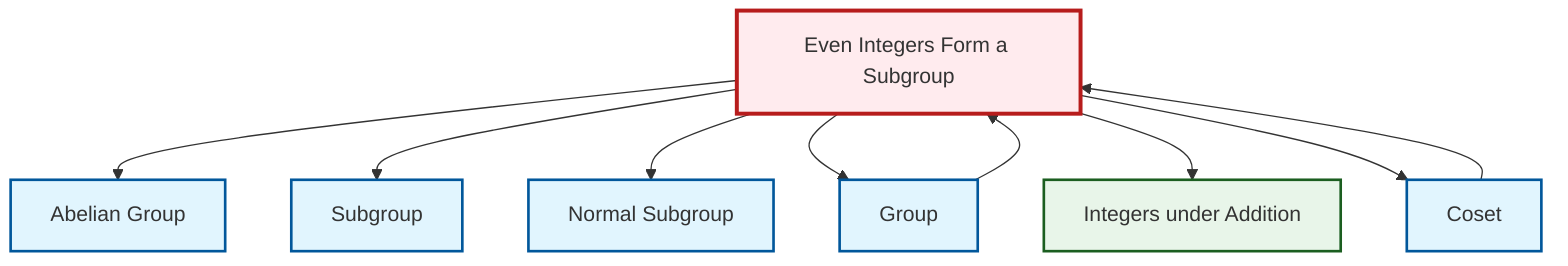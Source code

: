 graph TD
    classDef definition fill:#e1f5fe,stroke:#01579b,stroke-width:2px
    classDef theorem fill:#f3e5f5,stroke:#4a148c,stroke-width:2px
    classDef axiom fill:#fff3e0,stroke:#e65100,stroke-width:2px
    classDef example fill:#e8f5e9,stroke:#1b5e20,stroke-width:2px
    classDef current fill:#ffebee,stroke:#b71c1c,stroke-width:3px
    ex-even-integers-subgroup["Even Integers Form a Subgroup"]:::example
    def-abelian-group["Abelian Group"]:::definition
    def-normal-subgroup["Normal Subgroup"]:::definition
    def-subgroup["Subgroup"]:::definition
    ex-integers-addition["Integers under Addition"]:::example
    def-group["Group"]:::definition
    def-coset["Coset"]:::definition
    ex-even-integers-subgroup --> def-abelian-group
    ex-even-integers-subgroup --> def-subgroup
    ex-even-integers-subgroup --> def-normal-subgroup
    ex-even-integers-subgroup --> def-group
    ex-even-integers-subgroup --> ex-integers-addition
    def-group --> ex-even-integers-subgroup
    def-coset --> ex-even-integers-subgroup
    ex-even-integers-subgroup --> def-coset
    class ex-even-integers-subgroup current